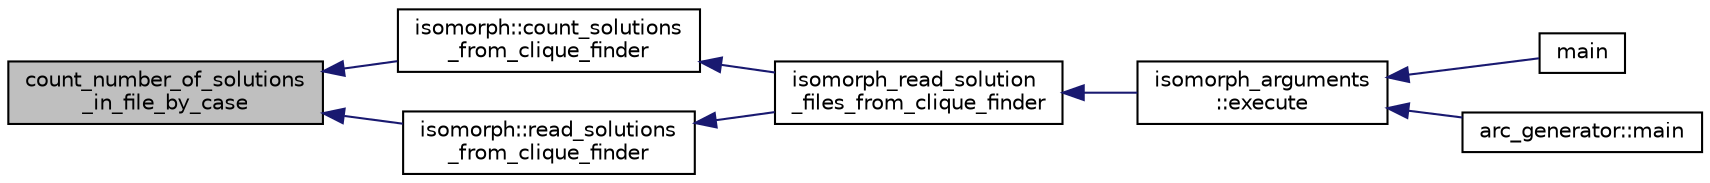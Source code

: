digraph "count_number_of_solutions_in_file_by_case"
{
  edge [fontname="Helvetica",fontsize="10",labelfontname="Helvetica",labelfontsize="10"];
  node [fontname="Helvetica",fontsize="10",shape=record];
  rankdir="LR";
  Node858 [label="count_number_of_solutions\l_in_file_by_case",height=0.2,width=0.4,color="black", fillcolor="grey75", style="filled", fontcolor="black"];
  Node858 -> Node859 [dir="back",color="midnightblue",fontsize="10",style="solid",fontname="Helvetica"];
  Node859 [label="isomorph::count_solutions\l_from_clique_finder",height=0.2,width=0.4,color="black", fillcolor="white", style="filled",URL="$d3/d5f/classisomorph.html#ab5efb4a88dd31fb201862f5aba34c31d"];
  Node859 -> Node860 [dir="back",color="midnightblue",fontsize="10",style="solid",fontname="Helvetica"];
  Node860 [label="isomorph_read_solution\l_files_from_clique_finder",height=0.2,width=0.4,color="black", fillcolor="white", style="filled",URL="$d4/d7e/isomorph__global_8_c.html#ad8be067333430bfdd26c0a34549f4556"];
  Node860 -> Node861 [dir="back",color="midnightblue",fontsize="10",style="solid",fontname="Helvetica"];
  Node861 [label="isomorph_arguments\l::execute",height=0.2,width=0.4,color="black", fillcolor="white", style="filled",URL="$d5/de4/classisomorph__arguments.html#aa85e472d14906abdd5672dc66027583e"];
  Node861 -> Node862 [dir="back",color="midnightblue",fontsize="10",style="solid",fontname="Helvetica"];
  Node862 [label="main",height=0.2,width=0.4,color="black", fillcolor="white", style="filled",URL="$d1/d5e/blt__main_8_c.html#a217dbf8b442f20279ea00b898af96f52"];
  Node861 -> Node863 [dir="back",color="midnightblue",fontsize="10",style="solid",fontname="Helvetica"];
  Node863 [label="arc_generator::main",height=0.2,width=0.4,color="black", fillcolor="white", style="filled",URL="$d4/d21/classarc__generator.html#ad80140b51b165dad1fe6ab232be7829a"];
  Node858 -> Node864 [dir="back",color="midnightblue",fontsize="10",style="solid",fontname="Helvetica"];
  Node864 [label="isomorph::read_solutions\l_from_clique_finder",height=0.2,width=0.4,color="black", fillcolor="white", style="filled",URL="$d3/d5f/classisomorph.html#a14c4ac27b0d97d338e14ac0d183c5c64"];
  Node864 -> Node860 [dir="back",color="midnightblue",fontsize="10",style="solid",fontname="Helvetica"];
}
